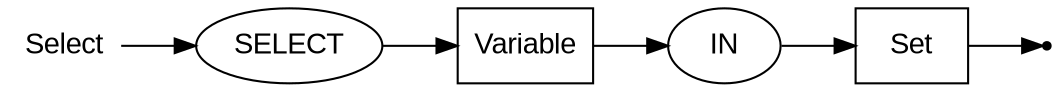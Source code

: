 digraph SELECT {
  rankdir=LR;
  node [fontname="Arial"];
  start [label="Select" shape=plaintext];
  end [label="" shape=point];
  A [label="SELECT" shape=oval];
  B [label="Variable" shape=box];
  C [label="IN" shape=oval];
  D [label="Set" shape=box];
  start -> A;
  A -> B;
  B -> C;
  C -> D;
  D -> end;
}